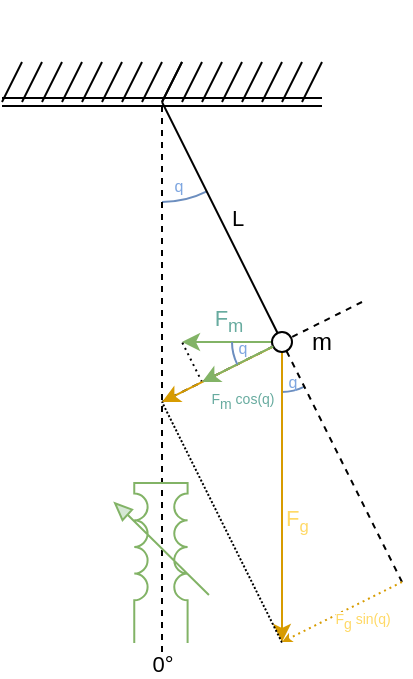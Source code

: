 <mxfile version="21.2.1" type="device">
  <diagram name="Base" id="WovqZ8A0-MQNa46CaIUl">
    <mxGraphModel dx="-345" dy="312" grid="1" gridSize="10" guides="1" tooltips="1" connect="1" arrows="1" fold="1" page="1" pageScale="1" pageWidth="827" pageHeight="1169" math="0" shadow="0">
      <root>
        <mxCell id="0" />
        <mxCell id="1" parent="0" />
        <mxCell id="0eWvgUzt7AkbCSsxe87H-36" value="q" style="verticalLabelPosition=bottom;verticalAlign=top;html=1;shape=mxgraph.basic.arc;startAngle=0.426;endAngle=0.5;fillColor=#dae8fc;strokeColor=#6c8ebf;fontSize=8;spacingTop=-17;spacing=0;spacingLeft=15;fontColor=#7EA6E0;gradientColor=none;" parent="1" vertex="1">
          <mxGeometry x="890" y="759" width="100" height="100" as="geometry" />
        </mxCell>
        <mxCell id="0eWvgUzt7AkbCSsxe87H-2" value="" style="shape=link;html=1;rounded=0;" parent="1" edge="1">
          <mxGeometry width="100" relative="1" as="geometry">
            <mxPoint x="860" y="809" as="sourcePoint" />
            <mxPoint x="1020" y="809" as="targetPoint" />
          </mxGeometry>
        </mxCell>
        <mxCell id="0eWvgUzt7AkbCSsxe87H-3" value="" style="endArrow=none;html=1;rounded=0;" parent="1" edge="1">
          <mxGeometry width="50" height="50" relative="1" as="geometry">
            <mxPoint x="910" y="809" as="sourcePoint" />
            <mxPoint x="920" y="789" as="targetPoint" />
          </mxGeometry>
        </mxCell>
        <mxCell id="0eWvgUzt7AkbCSsxe87H-4" value="" style="endArrow=none;html=1;rounded=0;" parent="1" edge="1">
          <mxGeometry width="50" height="50" relative="1" as="geometry">
            <mxPoint x="920" y="809" as="sourcePoint" />
            <mxPoint x="930" y="789" as="targetPoint" />
            <Array as="points">
              <mxPoint x="930" y="789" />
            </Array>
          </mxGeometry>
        </mxCell>
        <mxCell id="0eWvgUzt7AkbCSsxe87H-5" value="" style="endArrow=none;html=1;rounded=0;" parent="1" edge="1">
          <mxGeometry width="50" height="50" relative="1" as="geometry">
            <mxPoint x="930" y="809" as="sourcePoint" />
            <mxPoint x="940" y="789" as="targetPoint" />
          </mxGeometry>
        </mxCell>
        <mxCell id="0eWvgUzt7AkbCSsxe87H-6" value="" style="endArrow=none;html=1;rounded=0;" parent="1" edge="1">
          <mxGeometry width="50" height="50" relative="1" as="geometry">
            <mxPoint x="940" y="809" as="sourcePoint" />
            <mxPoint x="950" y="789" as="targetPoint" />
            <Array as="points">
              <mxPoint x="950" y="789" />
            </Array>
          </mxGeometry>
        </mxCell>
        <mxCell id="0eWvgUzt7AkbCSsxe87H-11" value="" style="endArrow=none;html=1;rounded=0;" parent="1" edge="1">
          <mxGeometry width="50" height="50" relative="1" as="geometry">
            <mxPoint x="940" y="809" as="sourcePoint" />
            <mxPoint x="950" y="789" as="targetPoint" />
          </mxGeometry>
        </mxCell>
        <mxCell id="0eWvgUzt7AkbCSsxe87H-12" value="" style="endArrow=none;html=1;rounded=0;" parent="1" edge="1">
          <mxGeometry width="50" height="50" relative="1" as="geometry">
            <mxPoint x="950" y="809" as="sourcePoint" />
            <mxPoint x="960" y="789" as="targetPoint" />
            <Array as="points">
              <mxPoint x="960" y="789" />
            </Array>
          </mxGeometry>
        </mxCell>
        <mxCell id="0eWvgUzt7AkbCSsxe87H-13" value="" style="endArrow=none;html=1;rounded=0;" parent="1" edge="1">
          <mxGeometry width="50" height="50" relative="1" as="geometry">
            <mxPoint x="960" y="809" as="sourcePoint" />
            <mxPoint x="970" y="789" as="targetPoint" />
          </mxGeometry>
        </mxCell>
        <mxCell id="0eWvgUzt7AkbCSsxe87H-14" value="" style="endArrow=none;html=1;rounded=0;" parent="1" edge="1">
          <mxGeometry width="50" height="50" relative="1" as="geometry">
            <mxPoint x="970" y="809" as="sourcePoint" />
            <mxPoint x="980" y="789" as="targetPoint" />
            <Array as="points">
              <mxPoint x="980" y="789" />
            </Array>
          </mxGeometry>
        </mxCell>
        <mxCell id="0eWvgUzt7AkbCSsxe87H-22" value="0°" style="endArrow=none;dashed=1;html=1;strokeWidth=1;rounded=0;labelPosition=center;verticalLabelPosition=bottom;align=center;verticalAlign=middle;" parent="1" edge="1">
          <mxGeometry x="-1" width="50" height="50" relative="1" as="geometry">
            <mxPoint x="940" y="1090" as="sourcePoint" />
            <mxPoint x="940" y="809" as="targetPoint" />
            <mxPoint as="offset" />
          </mxGeometry>
        </mxCell>
        <mxCell id="0eWvgUzt7AkbCSsxe87H-15" value="L" style="endArrow=none;html=1;rounded=0;horizontal=1;verticalAlign=middle;labelPosition=right;verticalLabelPosition=middle;align=left;spacing=6;" parent="1" source="0eWvgUzt7AkbCSsxe87H-31" edge="1">
          <mxGeometry width="50" height="50" relative="1" as="geometry">
            <mxPoint x="1020" y="969" as="sourcePoint" />
            <mxPoint x="940" y="809" as="targetPoint" />
          </mxGeometry>
        </mxCell>
        <mxCell id="0eWvgUzt7AkbCSsxe87H-50" value="" style="group" parent="1" vertex="1" connectable="0">
          <mxGeometry x="940" y="904" width="120" height="175.26" as="geometry" />
        </mxCell>
        <mxCell id="0eWvgUzt7AkbCSsxe87H-38" value="q" style="verticalLabelPosition=bottom;verticalAlign=top;html=1;shape=mxgraph.basic.arc;startAngle=0.426;endAngle=0.5;fillColor=#dae8fc;strokeColor=#6c8ebf;fontSize=8;spacingTop=-14;spacing=0;spacingLeft=10;aspect=fixed;fontColor=#7EA6E0;" parent="0eWvgUzt7AkbCSsxe87H-50" vertex="1">
          <mxGeometry x="35" width="50" height="50" as="geometry" />
        </mxCell>
        <mxCell id="0eWvgUzt7AkbCSsxe87H-21" value="" style="endArrow=none;html=1;rounded=0;dashed=1;" parent="0eWvgUzt7AkbCSsxe87H-50" edge="1">
          <mxGeometry width="50" height="50" relative="1" as="geometry">
            <mxPoint x="120" y="145" as="sourcePoint" />
            <mxPoint x="60" y="25" as="targetPoint" />
          </mxGeometry>
        </mxCell>
        <mxCell id="0eWvgUzt7AkbCSsxe87H-25" value="F&lt;sub&gt;m&lt;/sub&gt;" style="rounded=0;orthogonalLoop=1;jettySize=auto;html=1;fillColor=#d5e8d4;strokeColor=#82b366;verticalAlign=bottom;fontColor=#67AB9F;" parent="0eWvgUzt7AkbCSsxe87H-50" source="0eWvgUzt7AkbCSsxe87H-31" edge="1">
          <mxGeometry relative="1" as="geometry">
            <mxPoint x="10" y="25" as="targetPoint" />
            <mxPoint x="60" y="25" as="sourcePoint" />
          </mxGeometry>
        </mxCell>
        <mxCell id="0eWvgUzt7AkbCSsxe87H-23" value="m" style="text;html=1;strokeColor=none;fillColor=none;align=center;verticalAlign=middle;whiteSpace=wrap;rounded=0;" parent="0eWvgUzt7AkbCSsxe87H-50" vertex="1">
          <mxGeometry x="65" y="10" width="30" height="30" as="geometry" />
        </mxCell>
        <mxCell id="0eWvgUzt7AkbCSsxe87H-24" value="F&lt;font size=&quot;1&quot;&gt;&lt;sub&gt;g&lt;/sub&gt;&lt;/font&gt;" style="endArrow=classic;html=1;rounded=0;fillColor=#ffe6cc;strokeColor=#d79b00;verticalAlign=top;labelPosition=right;verticalLabelPosition=bottom;align=left;fontColor=#FFD966;" parent="0eWvgUzt7AkbCSsxe87H-50" edge="1">
          <mxGeometry width="50" height="50" relative="1" as="geometry">
            <mxPoint x="60" y="25" as="sourcePoint" />
            <mxPoint x="60" y="175" as="targetPoint" />
          </mxGeometry>
        </mxCell>
        <mxCell id="0eWvgUzt7AkbCSsxe87H-27" value="" style="endArrow=none;html=1;rounded=0;dashed=1;" parent="0eWvgUzt7AkbCSsxe87H-50" source="0eWvgUzt7AkbCSsxe87H-31" edge="1">
          <mxGeometry width="50" height="50" relative="1" as="geometry">
            <mxPoint x="100" y="5" as="sourcePoint" />
            <mxPoint y="55" as="targetPoint" />
          </mxGeometry>
        </mxCell>
        <mxCell id="0eWvgUzt7AkbCSsxe87H-35" value="" style="endArrow=none;html=1;rounded=0;dashed=1;" parent="0eWvgUzt7AkbCSsxe87H-50" target="0eWvgUzt7AkbCSsxe87H-31" edge="1">
          <mxGeometry width="50" height="50" relative="1" as="geometry">
            <mxPoint x="100" y="5" as="sourcePoint" />
            <mxPoint x="20" y="45" as="targetPoint" />
          </mxGeometry>
        </mxCell>
        <mxCell id="0eWvgUzt7AkbCSsxe87H-31" value="" style="ellipse;whiteSpace=wrap;html=1;aspect=fixed;" parent="0eWvgUzt7AkbCSsxe87H-50" vertex="1">
          <mxGeometry x="55" y="20" width="10" height="10" as="geometry" />
        </mxCell>
        <mxCell id="0eWvgUzt7AkbCSsxe87H-41" value="" style="endArrow=none;html=1;rounded=0;dashed=1;dashPattern=1 2;" parent="0eWvgUzt7AkbCSsxe87H-50" edge="1">
          <mxGeometry width="50" height="50" relative="1" as="geometry">
            <mxPoint x="20" y="45" as="sourcePoint" />
            <mxPoint x="10" y="25" as="targetPoint" />
          </mxGeometry>
        </mxCell>
        <mxCell id="0eWvgUzt7AkbCSsxe87H-42" value="" style="endArrow=none;html=1;rounded=0;dashed=1;dashPattern=1 1;" parent="0eWvgUzt7AkbCSsxe87H-50" edge="1">
          <mxGeometry width="50" height="50" relative="1" as="geometry">
            <mxPoint x="60" y="175.26" as="sourcePoint" />
            <mxPoint y="55" as="targetPoint" />
            <Array as="points" />
          </mxGeometry>
        </mxCell>
        <mxCell id="0eWvgUzt7AkbCSsxe87H-45" value="" style="endArrow=classic;html=1;rounded=0;exitX=0.008;exitY=0.752;exitDx=0;exitDy=0;exitPerimeter=0;fillColor=#ffe6cc;strokeColor=#d79b00;" parent="0eWvgUzt7AkbCSsxe87H-50" source="0eWvgUzt7AkbCSsxe87H-31" edge="1">
          <mxGeometry width="50" height="50" relative="1" as="geometry">
            <mxPoint x="30" y="15" as="sourcePoint" />
            <mxPoint y="55" as="targetPoint" />
          </mxGeometry>
        </mxCell>
        <mxCell id="0eWvgUzt7AkbCSsxe87H-46" value="F&lt;sub style=&quot;font-size: 7px;&quot;&gt;m&lt;/sub&gt; cos(q)" style="endArrow=classic;html=1;rounded=0;exitX=0.064;exitY=0.715;exitDx=0;exitDy=0;exitPerimeter=0;fillColor=#d5e8d4;strokeColor=#82b366;fontColor=#67AB9F;fontSize=7;verticalAlign=middle;" parent="0eWvgUzt7AkbCSsxe87H-50" source="0eWvgUzt7AkbCSsxe87H-31" edge="1">
          <mxGeometry x="0.327" y="18" width="50" height="50" relative="1" as="geometry">
            <mxPoint x="30" y="15" as="sourcePoint" />
            <mxPoint x="20" y="45" as="targetPoint" />
            <mxPoint as="offset" />
          </mxGeometry>
        </mxCell>
        <mxCell id="0eWvgUzt7AkbCSsxe87H-47" value="q" style="verticalLabelPosition=middle;verticalAlign=middle;html=1;shape=mxgraph.basic.arc;startAngle=0.426;endAngle=0.5;fillColor=#dae8fc;strokeColor=#6c8ebf;fontSize=8;spacingTop=5;spacing=0;spacingLeft=0;aspect=fixed;fontColor=#7EA6E0;rotation=90;horizontal=0;labelPosition=center;align=center;spacingRight=40;" parent="0eWvgUzt7AkbCSsxe87H-50" vertex="1">
          <mxGeometry x="35" width="50" height="50" as="geometry" />
        </mxCell>
        <mxCell id="0eWvgUzt7AkbCSsxe87H-49" value="F&lt;sub style=&quot;font-size: 7px;&quot;&gt;g&lt;/sub&gt;&amp;nbsp;sin(q)" style="endArrow=classic;html=1;rounded=0;fillColor=#ffe6cc;strokeColor=#d79b00;dashed=1;dashPattern=1 2;endSize=2;horizontal=1;fontColor=#FFD966;fontSize=7;" parent="0eWvgUzt7AkbCSsxe87H-50" edge="1">
          <mxGeometry x="-0.2" y="9" width="50" height="50" relative="1" as="geometry">
            <mxPoint x="120" y="145" as="sourcePoint" />
            <mxPoint x="60" y="175" as="targetPoint" />
            <mxPoint as="offset" />
          </mxGeometry>
        </mxCell>
        <mxCell id="0eWvgUzt7AkbCSsxe87H-52" value="" style="endArrow=none;html=1;rounded=0;" parent="1" edge="1">
          <mxGeometry width="50" height="50" relative="1" as="geometry">
            <mxPoint x="980" y="809" as="sourcePoint" />
            <mxPoint x="990" y="789" as="targetPoint" />
            <Array as="points">
              <mxPoint x="990" y="789" />
            </Array>
          </mxGeometry>
        </mxCell>
        <mxCell id="0eWvgUzt7AkbCSsxe87H-53" value="" style="endArrow=none;html=1;rounded=0;" parent="1" edge="1">
          <mxGeometry width="50" height="50" relative="1" as="geometry">
            <mxPoint x="990" y="809" as="sourcePoint" />
            <mxPoint x="1000" y="789" as="targetPoint" />
          </mxGeometry>
        </mxCell>
        <mxCell id="0eWvgUzt7AkbCSsxe87H-54" value="" style="endArrow=none;html=1;rounded=0;" parent="1" edge="1">
          <mxGeometry width="50" height="50" relative="1" as="geometry">
            <mxPoint x="1000" y="809" as="sourcePoint" />
            <mxPoint x="1010" y="789" as="targetPoint" />
            <Array as="points">
              <mxPoint x="1010" y="789" />
            </Array>
          </mxGeometry>
        </mxCell>
        <mxCell id="0eWvgUzt7AkbCSsxe87H-55" value="" style="endArrow=none;html=1;rounded=0;" parent="1" edge="1">
          <mxGeometry width="50" height="50" relative="1" as="geometry">
            <mxPoint x="880" y="809" as="sourcePoint" />
            <mxPoint x="890" y="789" as="targetPoint" />
            <Array as="points">
              <mxPoint x="890" y="789" />
            </Array>
          </mxGeometry>
        </mxCell>
        <mxCell id="0eWvgUzt7AkbCSsxe87H-56" value="" style="endArrow=none;html=1;rounded=0;" parent="1" edge="1">
          <mxGeometry width="50" height="50" relative="1" as="geometry">
            <mxPoint x="890" y="809" as="sourcePoint" />
            <mxPoint x="900" y="789" as="targetPoint" />
          </mxGeometry>
        </mxCell>
        <mxCell id="0eWvgUzt7AkbCSsxe87H-57" value="" style="endArrow=none;html=1;rounded=0;" parent="1" edge="1">
          <mxGeometry width="50" height="50" relative="1" as="geometry">
            <mxPoint x="900" y="809" as="sourcePoint" />
            <mxPoint x="910" y="789" as="targetPoint" />
            <Array as="points">
              <mxPoint x="910" y="789" />
            </Array>
          </mxGeometry>
        </mxCell>
        <mxCell id="0eWvgUzt7AkbCSsxe87H-58" value="" style="endArrow=none;html=1;rounded=0;" parent="1" edge="1">
          <mxGeometry width="50" height="50" relative="1" as="geometry">
            <mxPoint x="1010" y="809" as="sourcePoint" />
            <mxPoint x="1020" y="789" as="targetPoint" />
            <Array as="points">
              <mxPoint x="1020" y="789" />
            </Array>
          </mxGeometry>
        </mxCell>
        <mxCell id="0eWvgUzt7AkbCSsxe87H-59" value="" style="endArrow=none;html=1;rounded=0;" parent="1" edge="1">
          <mxGeometry width="50" height="50" relative="1" as="geometry">
            <mxPoint x="860" y="809" as="sourcePoint" />
            <mxPoint x="870" y="789" as="targetPoint" />
          </mxGeometry>
        </mxCell>
        <mxCell id="0eWvgUzt7AkbCSsxe87H-60" value="" style="endArrow=none;html=1;rounded=0;" parent="1" edge="1">
          <mxGeometry width="50" height="50" relative="1" as="geometry">
            <mxPoint x="870" y="809" as="sourcePoint" />
            <mxPoint x="880" y="789" as="targetPoint" />
            <Array as="points">
              <mxPoint x="880" y="789" />
            </Array>
          </mxGeometry>
        </mxCell>
        <mxCell id="Cl2iL8CiDDj5VQHoTU35-1" value="" style="verticalLabelPosition=top;shadow=0;dashed=0;align=center;fillColor=#d5e8d4;html=1;verticalAlign=bottom;strokeWidth=1;shape=mxgraph.electrical.inductors.variometer;rotation=-90;strokeColor=#82b366;aspect=fixed;" vertex="1" parent="1">
          <mxGeometry x="900" y="1016" width="80" height="46.94" as="geometry" />
        </mxCell>
      </root>
    </mxGraphModel>
  </diagram>
</mxfile>
